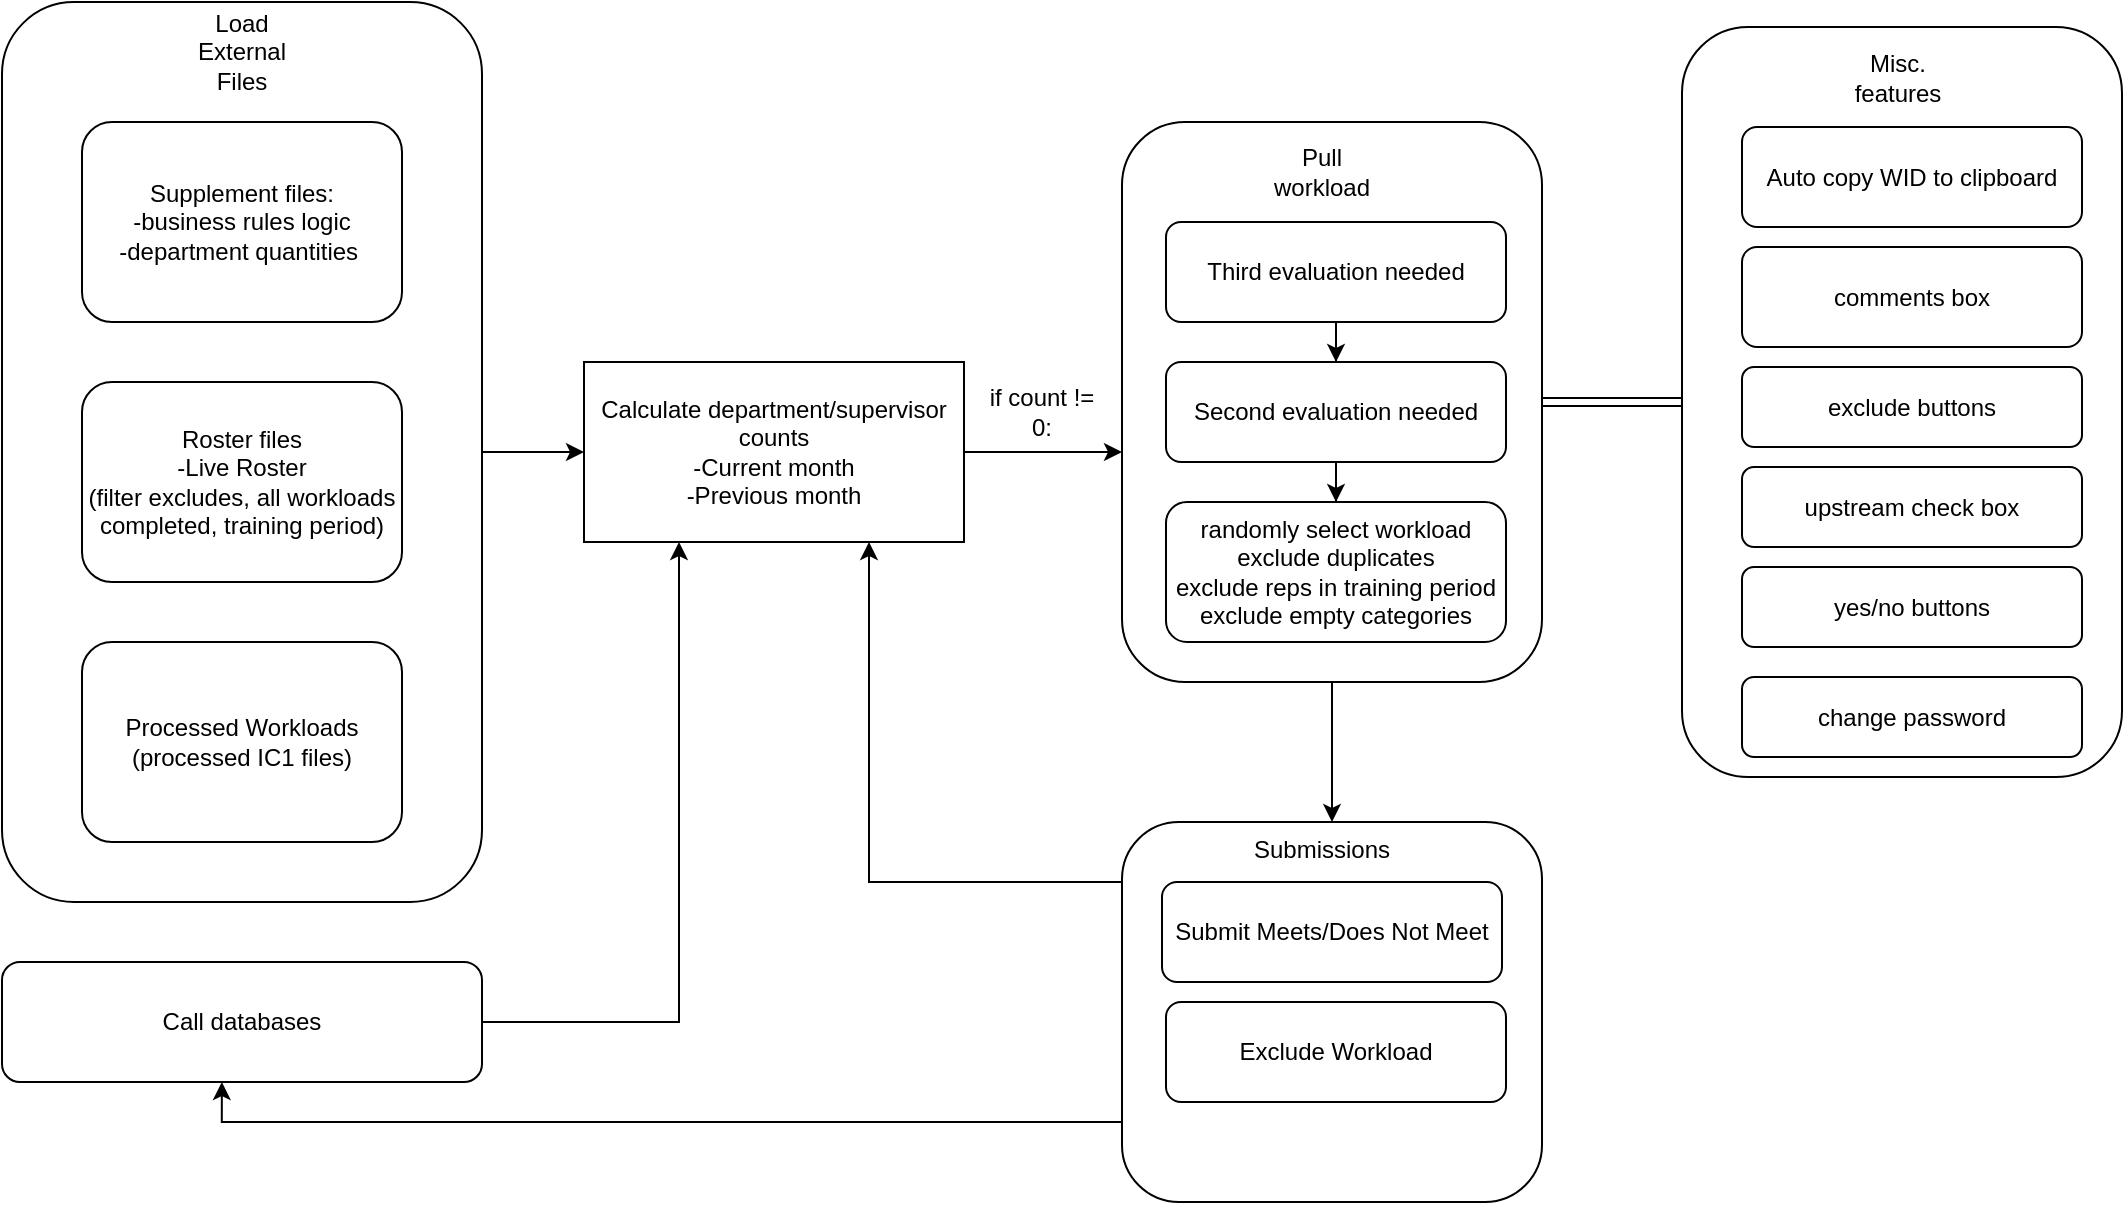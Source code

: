 <mxfile version="20.8.4" type="github"><diagram id="C5RBs43oDa-KdzZeNtuy" name="Page-1"><mxGraphModel dx="1644" dy="786" grid="1" gridSize="10" guides="1" tooltips="1" connect="1" arrows="1" fold="1" page="1" pageScale="1" pageWidth="827" pageHeight="1169" math="0" shadow="0"><root><mxCell id="WIyWlLk6GJQsqaUBKTNV-0"/><mxCell id="WIyWlLk6GJQsqaUBKTNV-1" parent="WIyWlLk6GJQsqaUBKTNV-0"/><mxCell id="QLDWlyFdh2JS9Ik2Uez0-10" value="" style="edgeStyle=orthogonalEdgeStyle;rounded=0;orthogonalLoop=1;jettySize=auto;html=1;entryX=0;entryY=0.5;entryDx=0;entryDy=0;" edge="1" parent="WIyWlLk6GJQsqaUBKTNV-1" source="QLDWlyFdh2JS9Ik2Uez0-2" target="QLDWlyFdh2JS9Ik2Uez0-8"><mxGeometry relative="1" as="geometry"><mxPoint x="480" y="225" as="targetPoint"/></mxGeometry></mxCell><mxCell id="QLDWlyFdh2JS9Ik2Uez0-2" value="" style="rounded=1;whiteSpace=wrap;html=1;" vertex="1" parent="WIyWlLk6GJQsqaUBKTNV-1"><mxGeometry x="100" width="240" height="450" as="geometry"/></mxCell><mxCell id="WIyWlLk6GJQsqaUBKTNV-3" value="Supplement files:&lt;br&gt;-business rules logic&lt;br&gt;-department quantities&amp;nbsp;" style="rounded=1;whiteSpace=wrap;html=1;fontSize=12;glass=0;strokeWidth=1;shadow=0;" parent="WIyWlLk6GJQsqaUBKTNV-1" vertex="1"><mxGeometry x="140" y="60" width="160" height="100" as="geometry"/></mxCell><mxCell id="QLDWlyFdh2JS9Ik2Uez0-0" value="Roster files&lt;br&gt;-Live Roster&lt;br&gt;(filter excludes, all workloads completed, training period)" style="rounded=1;whiteSpace=wrap;html=1;fontSize=12;glass=0;strokeWidth=1;shadow=0;" vertex="1" parent="WIyWlLk6GJQsqaUBKTNV-1"><mxGeometry x="140" y="190" width="160" height="100" as="geometry"/></mxCell><mxCell id="QLDWlyFdh2JS9Ik2Uez0-3" value="Load External Files" style="text;html=1;strokeColor=none;fillColor=none;align=center;verticalAlign=middle;whiteSpace=wrap;rounded=0;" vertex="1" parent="WIyWlLk6GJQsqaUBKTNV-1"><mxGeometry x="190" y="10" width="60" height="30" as="geometry"/></mxCell><mxCell id="QLDWlyFdh2JS9Ik2Uez0-15" value="" style="edgeStyle=orthogonalEdgeStyle;rounded=0;orthogonalLoop=1;jettySize=auto;html=1;entryX=0.25;entryY=1;entryDx=0;entryDy=0;" edge="1" parent="WIyWlLk6GJQsqaUBKTNV-1" source="QLDWlyFdh2JS9Ik2Uez0-6" target="QLDWlyFdh2JS9Ik2Uez0-8"><mxGeometry relative="1" as="geometry"><mxPoint x="485" y="290" as="targetPoint"/></mxGeometry></mxCell><mxCell id="QLDWlyFdh2JS9Ik2Uez0-6" value="Call databases" style="whiteSpace=wrap;html=1;rounded=1;" vertex="1" parent="WIyWlLk6GJQsqaUBKTNV-1"><mxGeometry x="100" y="480" width="240" height="60" as="geometry"/></mxCell><mxCell id="QLDWlyFdh2JS9Ik2Uez0-7" value="Processed Workloads&lt;br&gt;(processed IC1 files)" style="rounded=1;whiteSpace=wrap;html=1;fontSize=12;glass=0;strokeWidth=1;shadow=0;" vertex="1" parent="WIyWlLk6GJQsqaUBKTNV-1"><mxGeometry x="140" y="320" width="160" height="100" as="geometry"/></mxCell><mxCell id="QLDWlyFdh2JS9Ik2Uez0-17" value="" style="edgeStyle=orthogonalEdgeStyle;rounded=0;orthogonalLoop=1;jettySize=auto;html=1;" edge="1" parent="WIyWlLk6GJQsqaUBKTNV-1" source="QLDWlyFdh2JS9Ik2Uez0-8"><mxGeometry relative="1" as="geometry"><mxPoint x="660" y="225" as="targetPoint"/></mxGeometry></mxCell><mxCell id="QLDWlyFdh2JS9Ik2Uez0-8" value="Calculate department/supervisor counts&lt;br&gt;-Current month&lt;br&gt;-Previous month" style="rounded=0;whiteSpace=wrap;html=1;" vertex="1" parent="WIyWlLk6GJQsqaUBKTNV-1"><mxGeometry x="391" y="180" width="190" height="90" as="geometry"/></mxCell><mxCell id="QLDWlyFdh2JS9Ik2Uez0-18" value="if count != 0:" style="text;html=1;strokeColor=none;fillColor=none;align=center;verticalAlign=middle;whiteSpace=wrap;rounded=0;" vertex="1" parent="WIyWlLk6GJQsqaUBKTNV-1"><mxGeometry x="590" y="190" width="60" height="30" as="geometry"/></mxCell><mxCell id="QLDWlyFdh2JS9Ik2Uez0-36" value="" style="edgeStyle=orthogonalEdgeStyle;rounded=0;orthogonalLoop=1;jettySize=auto;html=1;entryX=0;entryY=0.5;entryDx=0;entryDy=0;shape=link;" edge="1" parent="WIyWlLk6GJQsqaUBKTNV-1" source="QLDWlyFdh2JS9Ik2Uez0-19" target="QLDWlyFdh2JS9Ik2Uez0-26"><mxGeometry relative="1" as="geometry"/></mxCell><mxCell id="QLDWlyFdh2JS9Ik2Uez0-38" value="" style="edgeStyle=orthogonalEdgeStyle;rounded=0;orthogonalLoop=1;jettySize=auto;html=1;" edge="1" parent="WIyWlLk6GJQsqaUBKTNV-1" source="QLDWlyFdh2JS9Ik2Uez0-19" target="QLDWlyFdh2JS9Ik2Uez0-37"><mxGeometry relative="1" as="geometry"/></mxCell><mxCell id="QLDWlyFdh2JS9Ik2Uez0-19" value="" style="rounded=1;whiteSpace=wrap;html=1;" vertex="1" parent="WIyWlLk6GJQsqaUBKTNV-1"><mxGeometry x="660" y="60" width="210" height="280" as="geometry"/></mxCell><mxCell id="QLDWlyFdh2JS9Ik2Uez0-20" value="Pull workload" style="text;html=1;strokeColor=none;fillColor=none;align=center;verticalAlign=middle;whiteSpace=wrap;rounded=0;" vertex="1" parent="WIyWlLk6GJQsqaUBKTNV-1"><mxGeometry x="730" y="70" width="60" height="30" as="geometry"/></mxCell><mxCell id="QLDWlyFdh2JS9Ik2Uez0-23" value="" style="edgeStyle=orthogonalEdgeStyle;rounded=0;orthogonalLoop=1;jettySize=auto;html=1;" edge="1" parent="WIyWlLk6GJQsqaUBKTNV-1" source="QLDWlyFdh2JS9Ik2Uez0-21" target="QLDWlyFdh2JS9Ik2Uez0-22"><mxGeometry relative="1" as="geometry"/></mxCell><mxCell id="QLDWlyFdh2JS9Ik2Uez0-21" value="Third evaluation needed" style="rounded=1;whiteSpace=wrap;html=1;" vertex="1" parent="WIyWlLk6GJQsqaUBKTNV-1"><mxGeometry x="682" y="110" width="170" height="50" as="geometry"/></mxCell><mxCell id="QLDWlyFdh2JS9Ik2Uez0-25" value="" style="edgeStyle=orthogonalEdgeStyle;rounded=0;orthogonalLoop=1;jettySize=auto;html=1;" edge="1" parent="WIyWlLk6GJQsqaUBKTNV-1" source="QLDWlyFdh2JS9Ik2Uez0-22" target="QLDWlyFdh2JS9Ik2Uez0-24"><mxGeometry relative="1" as="geometry"/></mxCell><mxCell id="QLDWlyFdh2JS9Ik2Uez0-22" value="Second evaluation needed" style="rounded=1;whiteSpace=wrap;html=1;" vertex="1" parent="WIyWlLk6GJQsqaUBKTNV-1"><mxGeometry x="682" y="180" width="170" height="50" as="geometry"/></mxCell><mxCell id="QLDWlyFdh2JS9Ik2Uez0-24" value="randomly select workload&lt;br&gt;exclude duplicates&lt;br&gt;exclude reps in training period&lt;br&gt;exclude empty categories" style="rounded=1;whiteSpace=wrap;html=1;" vertex="1" parent="WIyWlLk6GJQsqaUBKTNV-1"><mxGeometry x="682" y="250" width="170" height="70" as="geometry"/></mxCell><mxCell id="QLDWlyFdh2JS9Ik2Uez0-26" value="" style="rounded=1;whiteSpace=wrap;html=1;" vertex="1" parent="WIyWlLk6GJQsqaUBKTNV-1"><mxGeometry x="940" y="12.5" width="220" height="375" as="geometry"/></mxCell><mxCell id="QLDWlyFdh2JS9Ik2Uez0-28" value="Misc. features" style="text;html=1;strokeColor=none;fillColor=none;align=center;verticalAlign=middle;whiteSpace=wrap;rounded=0;" vertex="1" parent="WIyWlLk6GJQsqaUBKTNV-1"><mxGeometry x="1018" y="22.5" width="60" height="30" as="geometry"/></mxCell><mxCell id="QLDWlyFdh2JS9Ik2Uez0-30" value="Auto copy WID to clipboard" style="rounded=1;whiteSpace=wrap;html=1;" vertex="1" parent="WIyWlLk6GJQsqaUBKTNV-1"><mxGeometry x="970" y="62.5" width="170" height="50" as="geometry"/></mxCell><mxCell id="QLDWlyFdh2JS9Ik2Uez0-32" value="comments box" style="rounded=1;whiteSpace=wrap;html=1;" vertex="1" parent="WIyWlLk6GJQsqaUBKTNV-1"><mxGeometry x="970" y="122.5" width="170" height="50" as="geometry"/></mxCell><mxCell id="QLDWlyFdh2JS9Ik2Uez0-33" value="exclude buttons" style="rounded=1;whiteSpace=wrap;html=1;" vertex="1" parent="WIyWlLk6GJQsqaUBKTNV-1"><mxGeometry x="970" y="182.5" width="170" height="40" as="geometry"/></mxCell><mxCell id="QLDWlyFdh2JS9Ik2Uez0-34" value="upstream check box" style="rounded=1;whiteSpace=wrap;html=1;" vertex="1" parent="WIyWlLk6GJQsqaUBKTNV-1"><mxGeometry x="970" y="232.5" width="170" height="40" as="geometry"/></mxCell><mxCell id="QLDWlyFdh2JS9Ik2Uez0-35" value="yes/no buttons" style="rounded=1;whiteSpace=wrap;html=1;" vertex="1" parent="WIyWlLk6GJQsqaUBKTNV-1"><mxGeometry x="970" y="282.5" width="170" height="40" as="geometry"/></mxCell><mxCell id="QLDWlyFdh2JS9Ik2Uez0-44" value="" style="edgeStyle=orthogonalEdgeStyle;rounded=0;orthogonalLoop=1;jettySize=auto;html=1;entryX=0.458;entryY=1;entryDx=0;entryDy=0;entryPerimeter=0;" edge="1" parent="WIyWlLk6GJQsqaUBKTNV-1" source="QLDWlyFdh2JS9Ik2Uez0-37" target="QLDWlyFdh2JS9Ik2Uez0-6"><mxGeometry relative="1" as="geometry"><mxPoint x="210" y="560" as="targetPoint"/><Array as="points"><mxPoint x="210" y="560"/></Array></mxGeometry></mxCell><mxCell id="QLDWlyFdh2JS9Ik2Uez0-46" value="" style="edgeStyle=orthogonalEdgeStyle;rounded=0;orthogonalLoop=1;jettySize=auto;html=1;entryX=0.75;entryY=1;entryDx=0;entryDy=0;" edge="1" parent="WIyWlLk6GJQsqaUBKTNV-1" source="QLDWlyFdh2JS9Ik2Uez0-37" target="QLDWlyFdh2JS9Ik2Uez0-8"><mxGeometry relative="1" as="geometry"><mxPoint x="430" y="325" as="targetPoint"/><Array as="points"><mxPoint x="533" y="440"/></Array></mxGeometry></mxCell><mxCell id="QLDWlyFdh2JS9Ik2Uez0-37" value="" style="rounded=1;whiteSpace=wrap;html=1;" vertex="1" parent="WIyWlLk6GJQsqaUBKTNV-1"><mxGeometry x="660" y="410" width="210" height="190" as="geometry"/></mxCell><mxCell id="QLDWlyFdh2JS9Ik2Uez0-39" value="Submissions" style="text;html=1;strokeColor=none;fillColor=none;align=center;verticalAlign=middle;whiteSpace=wrap;rounded=0;" vertex="1" parent="WIyWlLk6GJQsqaUBKTNV-1"><mxGeometry x="730" y="409" width="60" height="30" as="geometry"/></mxCell><mxCell id="QLDWlyFdh2JS9Ik2Uez0-40" value="Submit Meets/Does Not Meet" style="rounded=1;whiteSpace=wrap;html=1;" vertex="1" parent="WIyWlLk6GJQsqaUBKTNV-1"><mxGeometry x="680" y="440" width="170" height="50" as="geometry"/></mxCell><mxCell id="QLDWlyFdh2JS9Ik2Uez0-41" value="Exclude Workload" style="rounded=1;whiteSpace=wrap;html=1;" vertex="1" parent="WIyWlLk6GJQsqaUBKTNV-1"><mxGeometry x="682" y="500" width="170" height="50" as="geometry"/></mxCell><mxCell id="QLDWlyFdh2JS9Ik2Uez0-42" value="change password" style="rounded=1;whiteSpace=wrap;html=1;" vertex="1" parent="WIyWlLk6GJQsqaUBKTNV-1"><mxGeometry x="970" y="337.5" width="170" height="40" as="geometry"/></mxCell></root></mxGraphModel></diagram></mxfile>